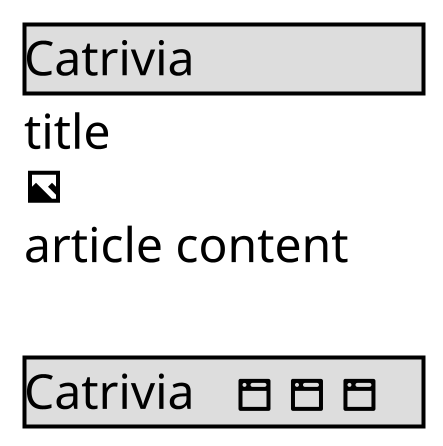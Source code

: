 @startsalt
scale 4
{
{* Catrivia }

title

<&image>

article content
.

{* Catrivia | <&browser> <&browser> <&browser> }
}
@endsalt